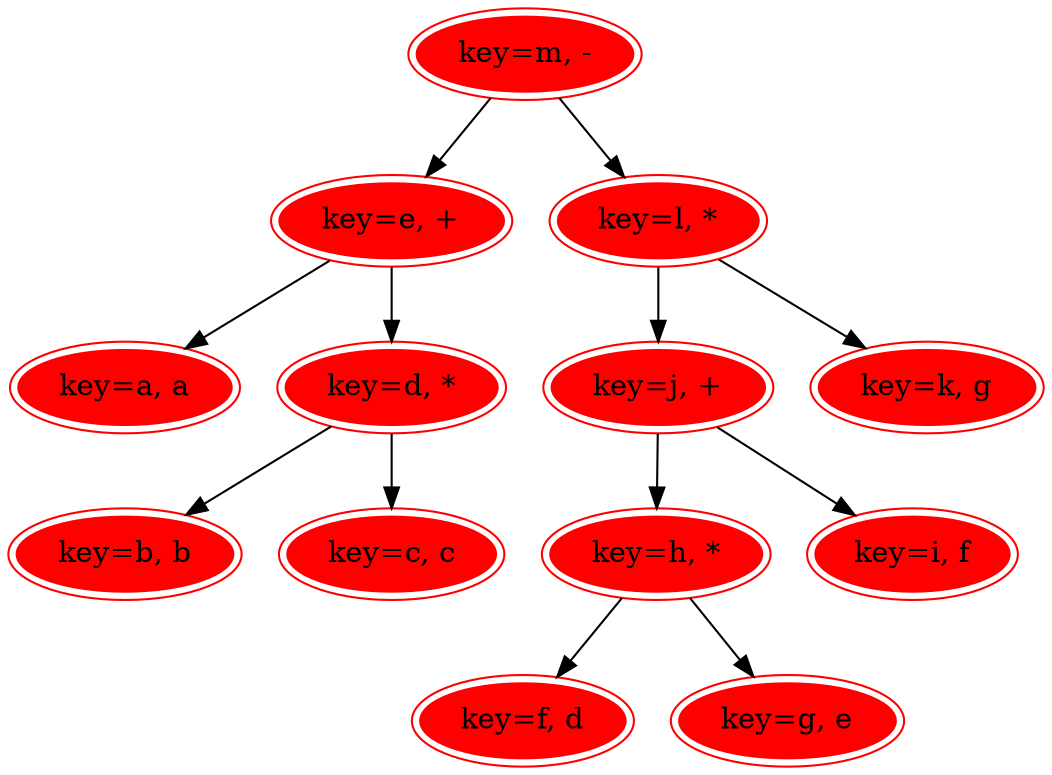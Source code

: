 digraph G {
m [color = red, peripheries=2, style = filled, label="key=m, -"]
e [color = red, peripheries=2, style = filled, label="key=e, +"]
a [color = red, peripheries=2, style = filled, label="key=a, a"]
e -> a
d [color = red, peripheries=2, style = filled, label="key=d, *"]
b [color = red, peripheries=2, style = filled, label="key=b, b"]
d -> b
c [color = red, peripheries=2, style = filled, label="key=c, c"]
d -> c
e -> d
m -> e
l [color = red, peripheries=2, style = filled, label="key=l, *"]
j [color = red, peripheries=2, style = filled, label="key=j, +"]
h [color = red, peripheries=2, style = filled, label="key=h, *"]
f [color = red, peripheries=2, style = filled, label="key=f, d"]
h -> f
g [color = red, peripheries=2, style = filled, label="key=g, e"]
h -> g
j -> h
i [color = red, peripheries=2, style = filled, label="key=i, f"]
j -> i
l -> j
k [color = red, peripheries=2, style = filled, label="key=k, g"]
l -> k
m -> l
}